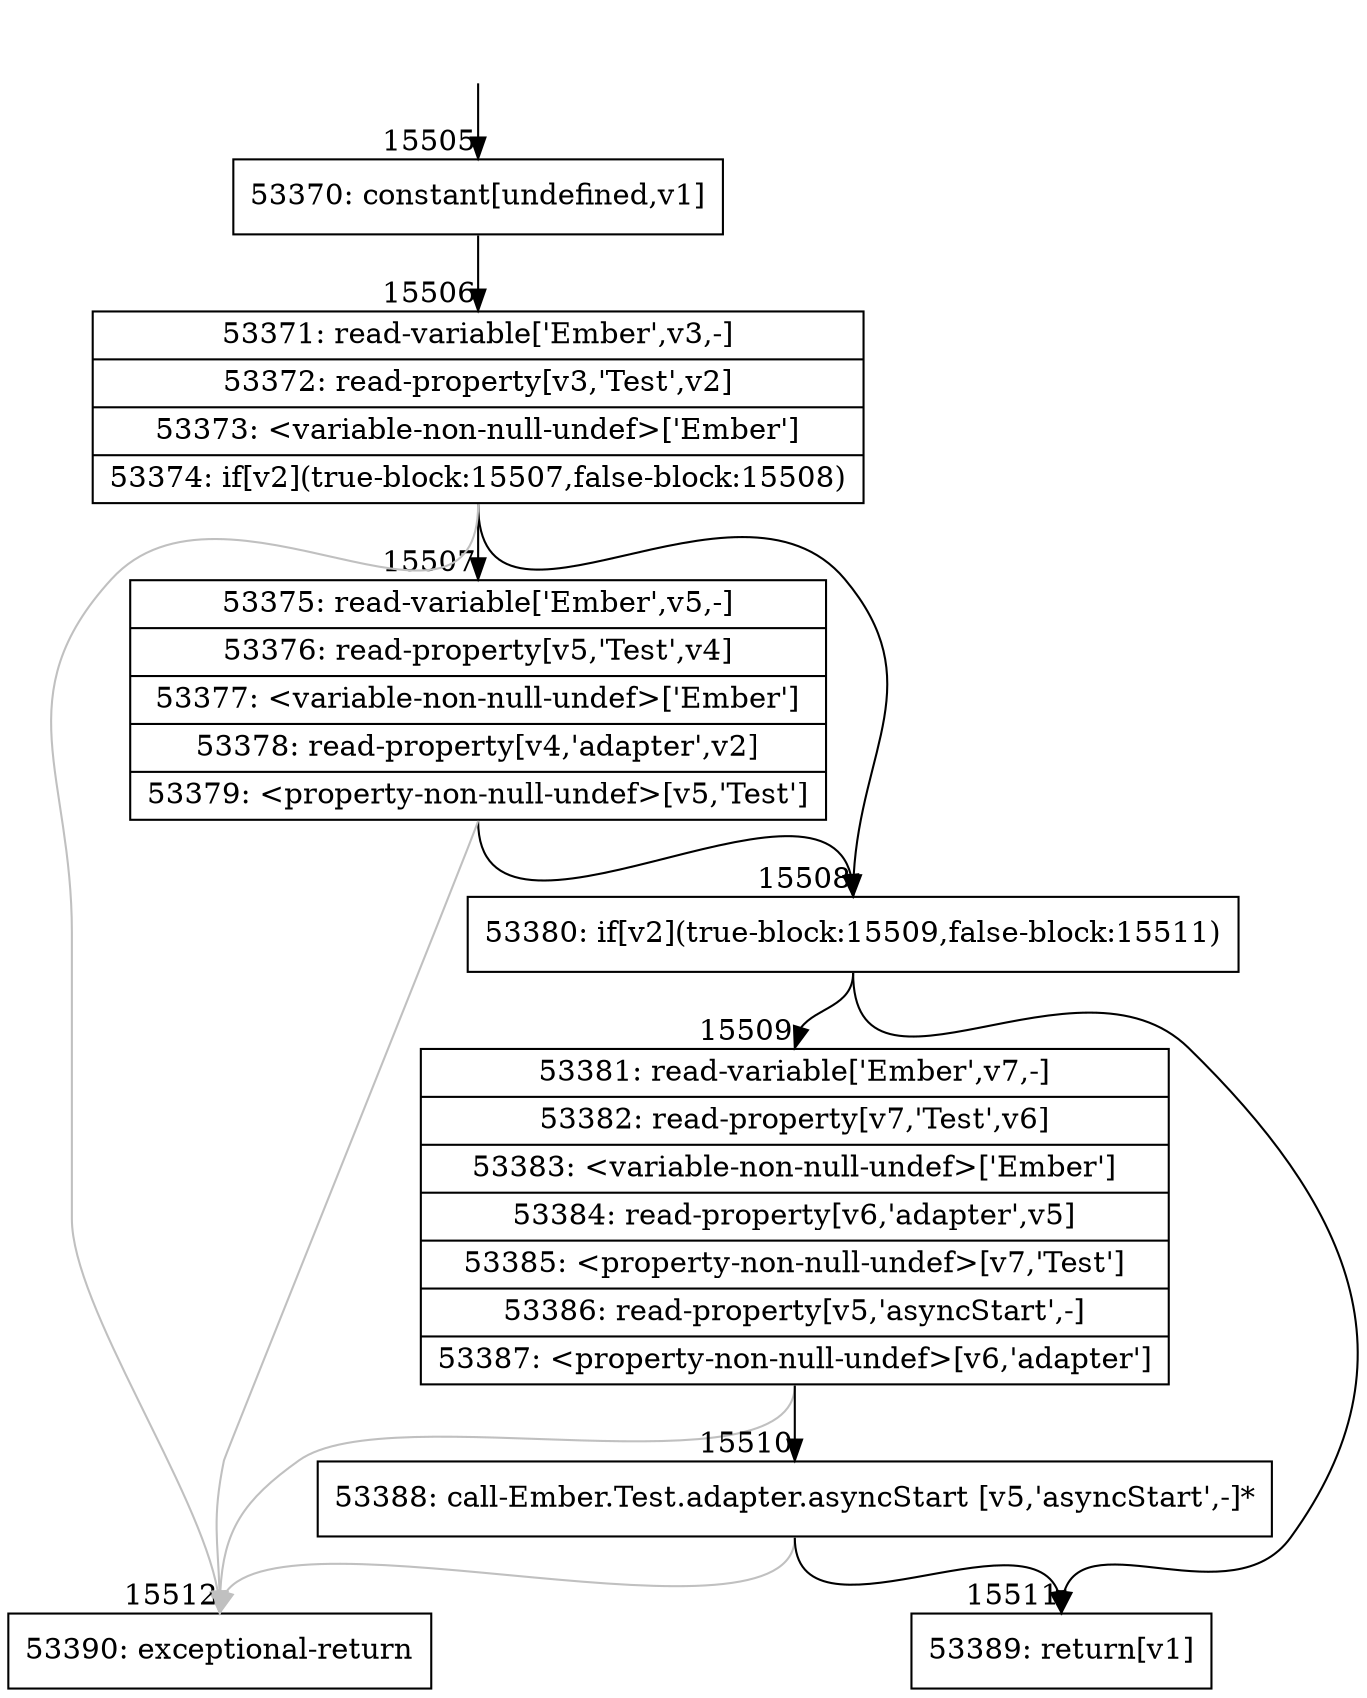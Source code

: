 digraph {
rankdir="TD"
BB_entry1312[shape=none,label=""];
BB_entry1312 -> BB15505 [tailport=s, headport=n, headlabel="    15505"]
BB15505 [shape=record label="{53370: constant[undefined,v1]}" ] 
BB15505 -> BB15506 [tailport=s, headport=n, headlabel="      15506"]
BB15506 [shape=record label="{53371: read-variable['Ember',v3,-]|53372: read-property[v3,'Test',v2]|53373: \<variable-non-null-undef\>['Ember']|53374: if[v2](true-block:15507,false-block:15508)}" ] 
BB15506 -> BB15508 [tailport=s, headport=n, headlabel="      15508"]
BB15506 -> BB15507 [tailport=s, headport=n, headlabel="      15507"]
BB15506 -> BB15512 [tailport=s, headport=n, color=gray, headlabel="      15512"]
BB15507 [shape=record label="{53375: read-variable['Ember',v5,-]|53376: read-property[v5,'Test',v4]|53377: \<variable-non-null-undef\>['Ember']|53378: read-property[v4,'adapter',v2]|53379: \<property-non-null-undef\>[v5,'Test']}" ] 
BB15507 -> BB15508 [tailport=s, headport=n]
BB15507 -> BB15512 [tailport=s, headport=n, color=gray]
BB15508 [shape=record label="{53380: if[v2](true-block:15509,false-block:15511)}" ] 
BB15508 -> BB15509 [tailport=s, headport=n, headlabel="      15509"]
BB15508 -> BB15511 [tailport=s, headport=n, headlabel="      15511"]
BB15509 [shape=record label="{53381: read-variable['Ember',v7,-]|53382: read-property[v7,'Test',v6]|53383: \<variable-non-null-undef\>['Ember']|53384: read-property[v6,'adapter',v5]|53385: \<property-non-null-undef\>[v7,'Test']|53386: read-property[v5,'asyncStart',-]|53387: \<property-non-null-undef\>[v6,'adapter']}" ] 
BB15509 -> BB15510 [tailport=s, headport=n, headlabel="      15510"]
BB15509 -> BB15512 [tailport=s, headport=n, color=gray]
BB15510 [shape=record label="{53388: call-Ember.Test.adapter.asyncStart [v5,'asyncStart',-]*}" ] 
BB15510 -> BB15511 [tailport=s, headport=n]
BB15510 -> BB15512 [tailport=s, headport=n, color=gray]
BB15511 [shape=record label="{53389: return[v1]}" ] 
BB15512 [shape=record label="{53390: exceptional-return}" ] 
//#$~ 28630
}
